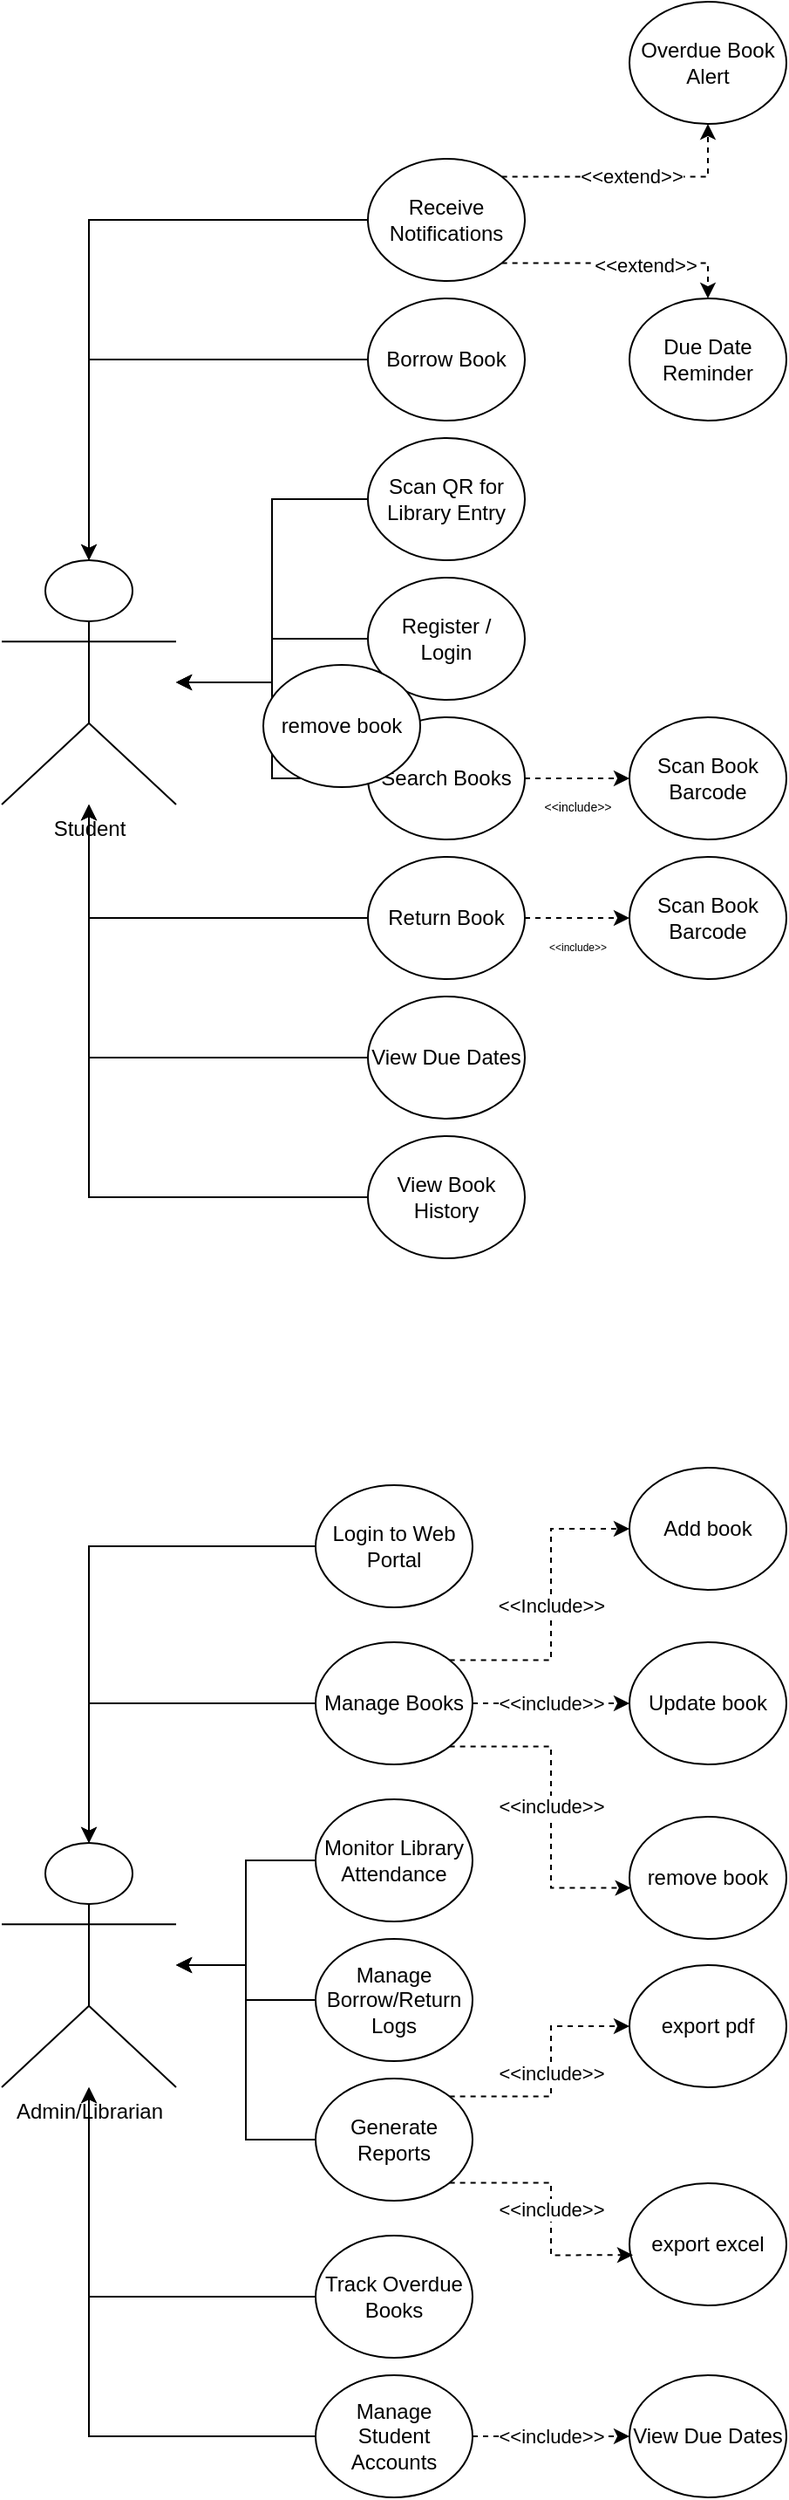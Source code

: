 <mxfile version="26.2.13">
  <diagram name="Page-1" id="paUp1CwUZgLKzcmMBPhS">
    <mxGraphModel dx="1028" dy="1705" grid="1" gridSize="10" guides="1" tooltips="1" connect="1" arrows="1" fold="1" page="1" pageScale="1" pageWidth="850" pageHeight="1100" math="0" shadow="0">
      <root>
        <mxCell id="0" />
        <mxCell id="1" parent="0" />
        <mxCell id="7htmvvLscnNH-VEx_-nR-2" value="&lt;div&gt;Student&lt;/div&gt;" style="shape=umlActor;verticalLabelPosition=bottom;verticalAlign=top;html=1;outlineConnect=0;" vertex="1" parent="1">
          <mxGeometry x="70" y="-40" width="100" height="140" as="geometry" />
        </mxCell>
        <mxCell id="7htmvvLscnNH-VEx_-nR-44" style="edgeStyle=orthogonalEdgeStyle;rounded=0;orthogonalLoop=1;jettySize=auto;html=1;exitX=0;exitY=0.5;exitDx=0;exitDy=0;" edge="1" parent="1" source="7htmvvLscnNH-VEx_-nR-8" target="7htmvvLscnNH-VEx_-nR-2">
          <mxGeometry relative="1" as="geometry" />
        </mxCell>
        <mxCell id="7htmvvLscnNH-VEx_-nR-8" value="Register / &lt;br&gt;Login" style="ellipse;whiteSpace=wrap;html=1;" vertex="1" parent="1">
          <mxGeometry x="280" y="-30" width="90" height="70" as="geometry" />
        </mxCell>
        <mxCell id="7htmvvLscnNH-VEx_-nR-43" style="edgeStyle=orthogonalEdgeStyle;rounded=0;orthogonalLoop=1;jettySize=auto;html=1;exitX=0;exitY=0.5;exitDx=0;exitDy=0;" edge="1" parent="1" source="7htmvvLscnNH-VEx_-nR-11" target="7htmvvLscnNH-VEx_-nR-2">
          <mxGeometry relative="1" as="geometry" />
        </mxCell>
        <mxCell id="7htmvvLscnNH-VEx_-nR-11" value="Scan QR for Library Entry" style="ellipse;whiteSpace=wrap;html=1;" vertex="1" parent="1">
          <mxGeometry x="280" y="-110" width="90" height="70" as="geometry" />
        </mxCell>
        <mxCell id="7htmvvLscnNH-VEx_-nR-42" style="edgeStyle=orthogonalEdgeStyle;rounded=0;orthogonalLoop=1;jettySize=auto;html=1;exitX=0;exitY=0.5;exitDx=0;exitDy=0;" edge="1" parent="1" source="7htmvvLscnNH-VEx_-nR-12" target="7htmvvLscnNH-VEx_-nR-2">
          <mxGeometry relative="1" as="geometry" />
        </mxCell>
        <mxCell id="7htmvvLscnNH-VEx_-nR-12" value="Borrow Book" style="ellipse;whiteSpace=wrap;html=1;" vertex="1" parent="1">
          <mxGeometry x="280" y="-190" width="90" height="70" as="geometry" />
        </mxCell>
        <mxCell id="7htmvvLscnNH-VEx_-nR-15" value="Scan Book Barcode" style="ellipse;whiteSpace=wrap;html=1;" vertex="1" parent="1">
          <mxGeometry x="430" y="130" width="90" height="70" as="geometry" />
        </mxCell>
        <mxCell id="7htmvvLscnNH-VEx_-nR-28" value="&lt;font style=&quot;font-size: 6px;&quot;&gt;&amp;lt;&amp;lt;include&amp;gt;&amp;gt;&lt;/font&gt;" style="edgeStyle=orthogonalEdgeStyle;rounded=0;orthogonalLoop=1;jettySize=auto;html=1;exitX=1;exitY=0.5;exitDx=0;exitDy=0;entryX=0;entryY=0.5;entryDx=0;entryDy=0;dashed=1;" edge="1" parent="1" source="7htmvvLscnNH-VEx_-nR-16" target="7htmvvLscnNH-VEx_-nR-15">
          <mxGeometry y="-15" relative="1" as="geometry">
            <mxPoint as="offset" />
          </mxGeometry>
        </mxCell>
        <mxCell id="7htmvvLscnNH-VEx_-nR-46" style="edgeStyle=orthogonalEdgeStyle;rounded=0;orthogonalLoop=1;jettySize=auto;html=1;exitX=0;exitY=0.5;exitDx=0;exitDy=0;" edge="1" parent="1" source="7htmvvLscnNH-VEx_-nR-16" target="7htmvvLscnNH-VEx_-nR-2">
          <mxGeometry relative="1" as="geometry" />
        </mxCell>
        <mxCell id="7htmvvLscnNH-VEx_-nR-16" value="Return Book" style="ellipse;whiteSpace=wrap;html=1;" vertex="1" parent="1">
          <mxGeometry x="280" y="130" width="90" height="70" as="geometry" />
        </mxCell>
        <mxCell id="7htmvvLscnNH-VEx_-nR-17" value="Scan Book Barcode" style="ellipse;whiteSpace=wrap;html=1;" vertex="1" parent="1">
          <mxGeometry x="430" y="50" width="90" height="70" as="geometry" />
        </mxCell>
        <mxCell id="7htmvvLscnNH-VEx_-nR-48" style="edgeStyle=orthogonalEdgeStyle;rounded=0;orthogonalLoop=1;jettySize=auto;html=1;exitX=0;exitY=0.5;exitDx=0;exitDy=0;" edge="1" parent="1" source="7htmvvLscnNH-VEx_-nR-19" target="7htmvvLscnNH-VEx_-nR-2">
          <mxGeometry relative="1" as="geometry" />
        </mxCell>
        <mxCell id="7htmvvLscnNH-VEx_-nR-19" value="View Book History" style="ellipse;whiteSpace=wrap;html=1;" vertex="1" parent="1">
          <mxGeometry x="280" y="290" width="90" height="70" as="geometry" />
        </mxCell>
        <mxCell id="7htmvvLscnNH-VEx_-nR-47" style="edgeStyle=orthogonalEdgeStyle;rounded=0;orthogonalLoop=1;jettySize=auto;html=1;exitX=0;exitY=0.5;exitDx=0;exitDy=0;" edge="1" parent="1" source="7htmvvLscnNH-VEx_-nR-20" target="7htmvvLscnNH-VEx_-nR-2">
          <mxGeometry relative="1" as="geometry" />
        </mxCell>
        <mxCell id="7htmvvLscnNH-VEx_-nR-20" value="View Due Dates" style="ellipse;whiteSpace=wrap;html=1;" vertex="1" parent="1">
          <mxGeometry x="280" y="210" width="90" height="70" as="geometry" />
        </mxCell>
        <mxCell id="7htmvvLscnNH-VEx_-nR-36" value="&amp;lt;&amp;lt;extend&amp;gt;&amp;gt;" style="edgeStyle=orthogonalEdgeStyle;rounded=0;orthogonalLoop=1;jettySize=auto;html=1;exitX=1;exitY=0;exitDx=0;exitDy=0;entryX=0.5;entryY=1;entryDx=0;entryDy=0;dashed=1;" edge="1" parent="1" source="7htmvvLscnNH-VEx_-nR-21" target="7htmvvLscnNH-VEx_-nR-35">
          <mxGeometry relative="1" as="geometry" />
        </mxCell>
        <mxCell id="7htmvvLscnNH-VEx_-nR-39" style="edgeStyle=orthogonalEdgeStyle;rounded=0;orthogonalLoop=1;jettySize=auto;html=1;exitX=1;exitY=1;exitDx=0;exitDy=0;entryX=0.5;entryY=0;entryDx=0;entryDy=0;dashed=1;" edge="1" parent="1" source="7htmvvLscnNH-VEx_-nR-21" target="7htmvvLscnNH-VEx_-nR-38">
          <mxGeometry relative="1" as="geometry" />
        </mxCell>
        <mxCell id="7htmvvLscnNH-VEx_-nR-40" value="&amp;lt;&amp;lt;extend&amp;gt;&amp;gt;" style="edgeLabel;html=1;align=center;verticalAlign=middle;resizable=0;points=[];" vertex="1" connectable="0" parent="7htmvvLscnNH-VEx_-nR-39">
          <mxGeometry x="0.176" y="-1" relative="1" as="geometry">
            <mxPoint as="offset" />
          </mxGeometry>
        </mxCell>
        <mxCell id="7htmvvLscnNH-VEx_-nR-41" style="edgeStyle=orthogonalEdgeStyle;rounded=0;orthogonalLoop=1;jettySize=auto;html=1;exitX=0;exitY=0.5;exitDx=0;exitDy=0;" edge="1" parent="1" source="7htmvvLscnNH-VEx_-nR-21" target="7htmvvLscnNH-VEx_-nR-2">
          <mxGeometry relative="1" as="geometry" />
        </mxCell>
        <mxCell id="7htmvvLscnNH-VEx_-nR-21" value="Receive Notifications" style="ellipse;whiteSpace=wrap;html=1;" vertex="1" parent="1">
          <mxGeometry x="280" y="-270" width="90" height="70" as="geometry" />
        </mxCell>
        <mxCell id="7htmvvLscnNH-VEx_-nR-27" value="&lt;font style=&quot;font-size: 7px;&quot;&gt;&amp;lt;&amp;lt;include&amp;gt;&amp;gt;&lt;/font&gt;" style="edgeStyle=orthogonalEdgeStyle;rounded=0;orthogonalLoop=1;jettySize=auto;html=1;exitX=1;exitY=0.5;exitDx=0;exitDy=0;entryX=0;entryY=0.5;entryDx=0;entryDy=0;dashed=1;" edge="1" parent="1" source="7htmvvLscnNH-VEx_-nR-24" target="7htmvvLscnNH-VEx_-nR-17">
          <mxGeometry y="-15" relative="1" as="geometry">
            <mxPoint as="offset" />
          </mxGeometry>
        </mxCell>
        <mxCell id="7htmvvLscnNH-VEx_-nR-45" style="edgeStyle=orthogonalEdgeStyle;rounded=0;orthogonalLoop=1;jettySize=auto;html=1;exitX=0;exitY=0.5;exitDx=0;exitDy=0;" edge="1" parent="1" source="7htmvvLscnNH-VEx_-nR-24" target="7htmvvLscnNH-VEx_-nR-2">
          <mxGeometry relative="1" as="geometry" />
        </mxCell>
        <mxCell id="7htmvvLscnNH-VEx_-nR-24" value="Search Books" style="ellipse;whiteSpace=wrap;html=1;" vertex="1" parent="1">
          <mxGeometry x="280" y="50" width="90" height="70" as="geometry" />
        </mxCell>
        <mxCell id="7htmvvLscnNH-VEx_-nR-35" value="Overdue Book Alert" style="ellipse;whiteSpace=wrap;html=1;" vertex="1" parent="1">
          <mxGeometry x="430" y="-360" width="90" height="70" as="geometry" />
        </mxCell>
        <mxCell id="7htmvvLscnNH-VEx_-nR-38" value=" Due Date Reminder" style="ellipse;whiteSpace=wrap;html=1;" vertex="1" parent="1">
          <mxGeometry x="430" y="-190" width="90" height="70" as="geometry" />
        </mxCell>
        <mxCell id="7htmvvLscnNH-VEx_-nR-50" value="Admin/Librarian" style="shape=umlActor;verticalLabelPosition=bottom;verticalAlign=top;html=1;outlineConnect=0;" vertex="1" parent="1">
          <mxGeometry x="70" y="695" width="100" height="140" as="geometry" />
        </mxCell>
        <mxCell id="7htmvvLscnNH-VEx_-nR-59" style="edgeStyle=orthogonalEdgeStyle;rounded=0;orthogonalLoop=1;jettySize=auto;html=1;exitX=0;exitY=0.5;exitDx=0;exitDy=0;" edge="1" parent="1" source="7htmvvLscnNH-VEx_-nR-51" target="7htmvvLscnNH-VEx_-nR-50">
          <mxGeometry relative="1" as="geometry" />
        </mxCell>
        <mxCell id="7htmvvLscnNH-VEx_-nR-51" value="Login to Web Portal" style="ellipse;whiteSpace=wrap;html=1;" vertex="1" parent="1">
          <mxGeometry x="250" y="490" width="90" height="70" as="geometry" />
        </mxCell>
        <mxCell id="7htmvvLscnNH-VEx_-nR-61" value="&amp;lt;&amp;lt;include&amp;gt;&amp;gt;" style="edgeStyle=orthogonalEdgeStyle;rounded=0;orthogonalLoop=1;jettySize=auto;html=1;exitX=1;exitY=0.5;exitDx=0;exitDy=0;entryX=0;entryY=0.5;entryDx=0;entryDy=0;dashed=1;" edge="1" parent="1" source="7htmvvLscnNH-VEx_-nR-52" target="7htmvvLscnNH-VEx_-nR-60">
          <mxGeometry relative="1" as="geometry" />
        </mxCell>
        <mxCell id="7htmvvLscnNH-VEx_-nR-79" style="edgeStyle=orthogonalEdgeStyle;rounded=0;orthogonalLoop=1;jettySize=auto;html=1;exitX=0;exitY=0.5;exitDx=0;exitDy=0;" edge="1" parent="1" source="7htmvvLscnNH-VEx_-nR-52" target="7htmvvLscnNH-VEx_-nR-50">
          <mxGeometry relative="1" as="geometry" />
        </mxCell>
        <mxCell id="7htmvvLscnNH-VEx_-nR-52" value="Manage Student Accounts" style="ellipse;whiteSpace=wrap;html=1;" vertex="1" parent="1">
          <mxGeometry x="250" y="1000" width="90" height="70" as="geometry" />
        </mxCell>
        <mxCell id="7htmvvLscnNH-VEx_-nR-66" value="&amp;lt;&amp;lt;Include&amp;gt;&amp;gt;" style="edgeStyle=orthogonalEdgeStyle;rounded=0;orthogonalLoop=1;jettySize=auto;html=1;exitX=1;exitY=0;exitDx=0;exitDy=0;entryX=0;entryY=0.5;entryDx=0;entryDy=0;dashed=1;" edge="1" parent="1" source="7htmvvLscnNH-VEx_-nR-53" target="7htmvvLscnNH-VEx_-nR-62">
          <mxGeometry relative="1" as="geometry" />
        </mxCell>
        <mxCell id="7htmvvLscnNH-VEx_-nR-67" value="&amp;lt;&amp;lt;include&amp;gt;&amp;gt;" style="edgeStyle=orthogonalEdgeStyle;rounded=0;orthogonalLoop=1;jettySize=auto;html=1;exitX=1;exitY=0.5;exitDx=0;exitDy=0;entryX=0;entryY=0.5;entryDx=0;entryDy=0;dashed=1;" edge="1" parent="1" source="7htmvvLscnNH-VEx_-nR-53" target="7htmvvLscnNH-VEx_-nR-65">
          <mxGeometry relative="1" as="geometry" />
        </mxCell>
        <mxCell id="7htmvvLscnNH-VEx_-nR-74" style="edgeStyle=orthogonalEdgeStyle;rounded=0;orthogonalLoop=1;jettySize=auto;html=1;exitX=0;exitY=0.5;exitDx=0;exitDy=0;" edge="1" parent="1" source="7htmvvLscnNH-VEx_-nR-53" target="7htmvvLscnNH-VEx_-nR-50">
          <mxGeometry relative="1" as="geometry" />
        </mxCell>
        <mxCell id="7htmvvLscnNH-VEx_-nR-53" value="Manage Books" style="ellipse;whiteSpace=wrap;html=1;" vertex="1" parent="1">
          <mxGeometry x="250" y="580" width="90" height="70" as="geometry" />
        </mxCell>
        <mxCell id="7htmvvLscnNH-VEx_-nR-75" style="edgeStyle=orthogonalEdgeStyle;rounded=0;orthogonalLoop=1;jettySize=auto;html=1;exitX=0;exitY=0.5;exitDx=0;exitDy=0;" edge="1" parent="1" source="7htmvvLscnNH-VEx_-nR-54" target="7htmvvLscnNH-VEx_-nR-50">
          <mxGeometry relative="1" as="geometry" />
        </mxCell>
        <mxCell id="7htmvvLscnNH-VEx_-nR-54" value="Monitor Library Attendance" style="ellipse;whiteSpace=wrap;html=1;" vertex="1" parent="1">
          <mxGeometry x="250" y="670" width="90" height="70" as="geometry" />
        </mxCell>
        <mxCell id="7htmvvLscnNH-VEx_-nR-78" style="edgeStyle=orthogonalEdgeStyle;rounded=0;orthogonalLoop=1;jettySize=auto;html=1;exitX=0;exitY=0.5;exitDx=0;exitDy=0;" edge="1" parent="1" source="7htmvvLscnNH-VEx_-nR-55" target="7htmvvLscnNH-VEx_-nR-50">
          <mxGeometry relative="1" as="geometry" />
        </mxCell>
        <mxCell id="7htmvvLscnNH-VEx_-nR-55" value="Track Overdue Books" style="ellipse;whiteSpace=wrap;html=1;" vertex="1" parent="1">
          <mxGeometry x="250" y="920" width="90" height="70" as="geometry" />
        </mxCell>
        <mxCell id="7htmvvLscnNH-VEx_-nR-76" style="edgeStyle=orthogonalEdgeStyle;rounded=0;orthogonalLoop=1;jettySize=auto;html=1;exitX=0;exitY=0.5;exitDx=0;exitDy=0;" edge="1" parent="1" source="7htmvvLscnNH-VEx_-nR-56" target="7htmvvLscnNH-VEx_-nR-50">
          <mxGeometry relative="1" as="geometry" />
        </mxCell>
        <mxCell id="7htmvvLscnNH-VEx_-nR-56" value="Manage Borrow/Return Logs" style="ellipse;whiteSpace=wrap;html=1;" vertex="1" parent="1">
          <mxGeometry x="250" y="750" width="90" height="70" as="geometry" />
        </mxCell>
        <mxCell id="7htmvvLscnNH-VEx_-nR-72" value="&amp;lt;&amp;lt;include&amp;gt;&amp;gt;" style="edgeStyle=orthogonalEdgeStyle;rounded=0;orthogonalLoop=1;jettySize=auto;html=1;exitX=1;exitY=0;exitDx=0;exitDy=0;entryX=0;entryY=0.5;entryDx=0;entryDy=0;dashed=1;" edge="1" parent="1" source="7htmvvLscnNH-VEx_-nR-57" target="7htmvvLscnNH-VEx_-nR-70">
          <mxGeometry relative="1" as="geometry" />
        </mxCell>
        <mxCell id="7htmvvLscnNH-VEx_-nR-77" style="edgeStyle=orthogonalEdgeStyle;rounded=0;orthogonalLoop=1;jettySize=auto;html=1;exitX=0;exitY=0.5;exitDx=0;exitDy=0;" edge="1" parent="1" source="7htmvvLscnNH-VEx_-nR-57" target="7htmvvLscnNH-VEx_-nR-50">
          <mxGeometry relative="1" as="geometry" />
        </mxCell>
        <mxCell id="7htmvvLscnNH-VEx_-nR-57" value="Generate Reports" style="ellipse;whiteSpace=wrap;html=1;" vertex="1" parent="1">
          <mxGeometry x="250" y="830" width="90" height="70" as="geometry" />
        </mxCell>
        <mxCell id="7htmvvLscnNH-VEx_-nR-60" value="View Due Dates" style="ellipse;whiteSpace=wrap;html=1;" vertex="1" parent="1">
          <mxGeometry x="430" y="1000" width="90" height="70" as="geometry" />
        </mxCell>
        <mxCell id="7htmvvLscnNH-VEx_-nR-62" value="Add book" style="ellipse;whiteSpace=wrap;html=1;" vertex="1" parent="1">
          <mxGeometry x="430" y="480" width="90" height="70" as="geometry" />
        </mxCell>
        <mxCell id="7htmvvLscnNH-VEx_-nR-64" value="remove book" style="ellipse;whiteSpace=wrap;html=1;" vertex="1" parent="1">
          <mxGeometry x="430" y="680" width="90" height="70" as="geometry" />
        </mxCell>
        <mxCell id="7htmvvLscnNH-VEx_-nR-65" value="Update book" style="ellipse;whiteSpace=wrap;html=1;" vertex="1" parent="1">
          <mxGeometry x="430" y="580" width="90" height="70" as="geometry" />
        </mxCell>
        <mxCell id="7htmvvLscnNH-VEx_-nR-68" value="&amp;lt;&amp;lt;include&amp;gt;&amp;gt;" style="edgeStyle=orthogonalEdgeStyle;rounded=0;orthogonalLoop=1;jettySize=auto;html=1;exitX=1;exitY=1;exitDx=0;exitDy=0;entryX=0.009;entryY=0.583;entryDx=0;entryDy=0;entryPerimeter=0;dashed=1;" edge="1" parent="1" source="7htmvvLscnNH-VEx_-nR-53" target="7htmvvLscnNH-VEx_-nR-64">
          <mxGeometry relative="1" as="geometry" />
        </mxCell>
        <mxCell id="7htmvvLscnNH-VEx_-nR-69" value="remove book" style="ellipse;whiteSpace=wrap;html=1;" vertex="1" parent="1">
          <mxGeometry x="220" y="20" width="90" height="70" as="geometry" />
        </mxCell>
        <mxCell id="7htmvvLscnNH-VEx_-nR-70" value="export pdf" style="ellipse;whiteSpace=wrap;html=1;" vertex="1" parent="1">
          <mxGeometry x="430" y="765" width="90" height="70" as="geometry" />
        </mxCell>
        <mxCell id="7htmvvLscnNH-VEx_-nR-71" value="export excel" style="ellipse;whiteSpace=wrap;html=1;" vertex="1" parent="1">
          <mxGeometry x="430" y="890" width="90" height="70" as="geometry" />
        </mxCell>
        <mxCell id="7htmvvLscnNH-VEx_-nR-73" value="&amp;lt;&amp;lt;include&amp;gt;&amp;gt;" style="edgeStyle=orthogonalEdgeStyle;rounded=0;orthogonalLoop=1;jettySize=auto;html=1;exitX=1;exitY=1;exitDx=0;exitDy=0;entryX=0.022;entryY=0.588;entryDx=0;entryDy=0;entryPerimeter=0;dashed=1;" edge="1" parent="1" source="7htmvvLscnNH-VEx_-nR-57" target="7htmvvLscnNH-VEx_-nR-71">
          <mxGeometry relative="1" as="geometry" />
        </mxCell>
      </root>
    </mxGraphModel>
  </diagram>
</mxfile>
